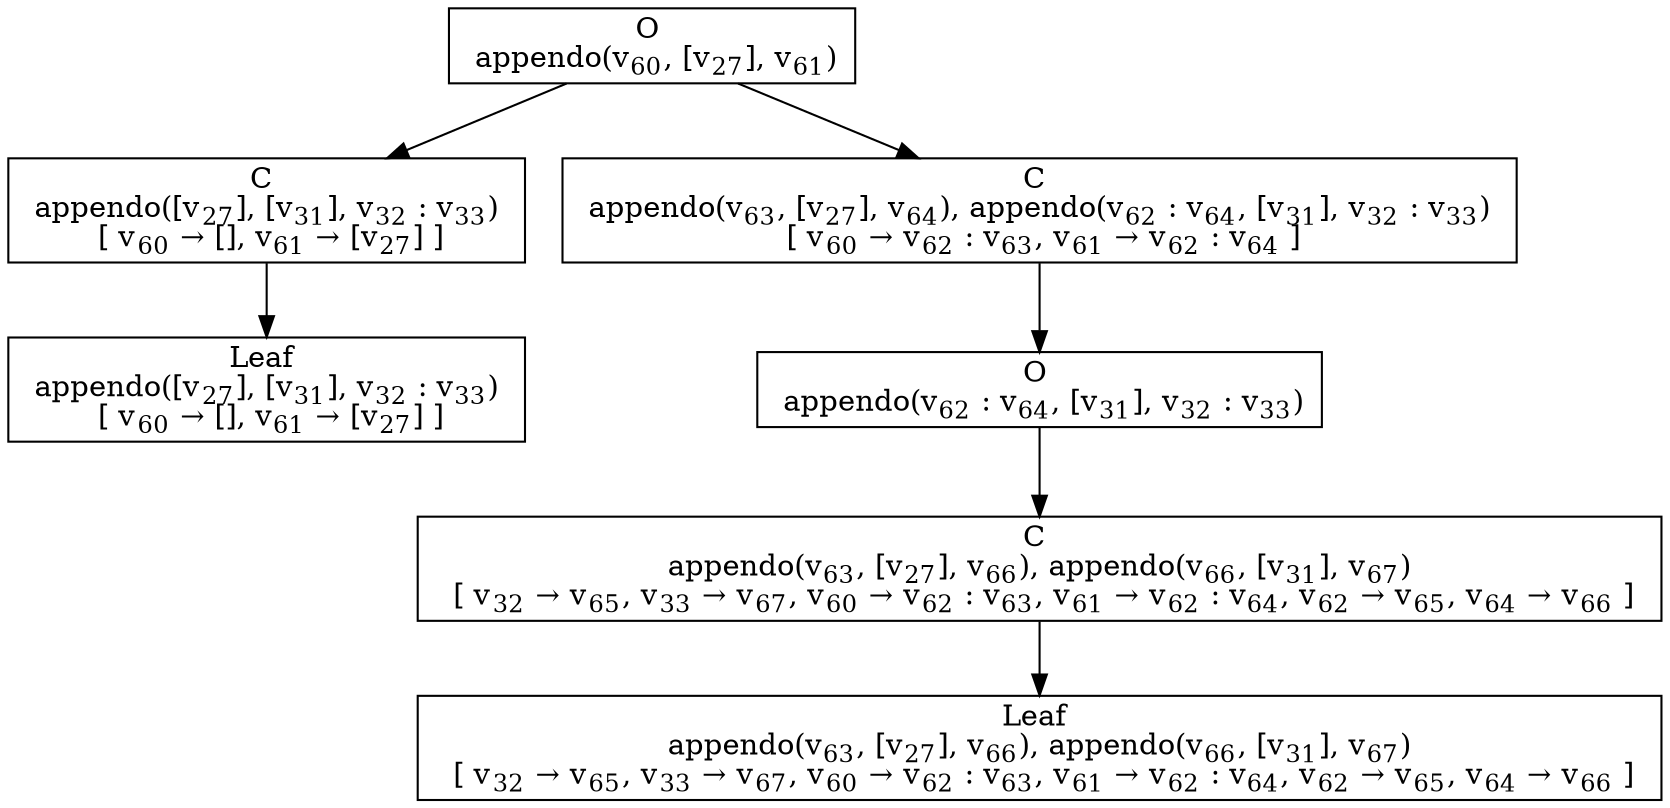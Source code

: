 digraph {
    graph [rankdir=TB
          ,bgcolor=transparent];
    node [shape=box
         ,fillcolor=white
         ,style=filled];
    0 [label=<O <BR/> appendo(v<SUB>60</SUB>, [v<SUB>27</SUB>], v<SUB>61</SUB>)>];
    1 [label=<C <BR/> appendo([v<SUB>27</SUB>], [v<SUB>31</SUB>], v<SUB>32</SUB> : v<SUB>33</SUB>) <BR/>  [ v<SUB>60</SUB> &rarr; [], v<SUB>61</SUB> &rarr; [v<SUB>27</SUB>] ] >];
    2 [label=<C <BR/> appendo(v<SUB>63</SUB>, [v<SUB>27</SUB>], v<SUB>64</SUB>), appendo(v<SUB>62</SUB> : v<SUB>64</SUB>, [v<SUB>31</SUB>], v<SUB>32</SUB> : v<SUB>33</SUB>) <BR/>  [ v<SUB>60</SUB> &rarr; v<SUB>62</SUB> : v<SUB>63</SUB>, v<SUB>61</SUB> &rarr; v<SUB>62</SUB> : v<SUB>64</SUB> ] >];
    3 [label=<Leaf <BR/> appendo([v<SUB>27</SUB>], [v<SUB>31</SUB>], v<SUB>32</SUB> : v<SUB>33</SUB>) <BR/>  [ v<SUB>60</SUB> &rarr; [], v<SUB>61</SUB> &rarr; [v<SUB>27</SUB>] ] >];
    4 [label=<O <BR/> appendo(v<SUB>62</SUB> : v<SUB>64</SUB>, [v<SUB>31</SUB>], v<SUB>32</SUB> : v<SUB>33</SUB>)>];
    5 [label=<C <BR/> appendo(v<SUB>63</SUB>, [v<SUB>27</SUB>], v<SUB>66</SUB>), appendo(v<SUB>66</SUB>, [v<SUB>31</SUB>], v<SUB>67</SUB>) <BR/>  [ v<SUB>32</SUB> &rarr; v<SUB>65</SUB>, v<SUB>33</SUB> &rarr; v<SUB>67</SUB>, v<SUB>60</SUB> &rarr; v<SUB>62</SUB> : v<SUB>63</SUB>, v<SUB>61</SUB> &rarr; v<SUB>62</SUB> : v<SUB>64</SUB>, v<SUB>62</SUB> &rarr; v<SUB>65</SUB>, v<SUB>64</SUB> &rarr; v<SUB>66</SUB> ] >];
    6 [label=<Leaf <BR/> appendo(v<SUB>63</SUB>, [v<SUB>27</SUB>], v<SUB>66</SUB>), appendo(v<SUB>66</SUB>, [v<SUB>31</SUB>], v<SUB>67</SUB>) <BR/>  [ v<SUB>32</SUB> &rarr; v<SUB>65</SUB>, v<SUB>33</SUB> &rarr; v<SUB>67</SUB>, v<SUB>60</SUB> &rarr; v<SUB>62</SUB> : v<SUB>63</SUB>, v<SUB>61</SUB> &rarr; v<SUB>62</SUB> : v<SUB>64</SUB>, v<SUB>62</SUB> &rarr; v<SUB>65</SUB>, v<SUB>64</SUB> &rarr; v<SUB>66</SUB> ] >];
    0 -> 1 [label=""];
    0 -> 2 [label=""];
    1 -> 3 [label=""];
    2 -> 4 [label=""];
    4 -> 5 [label=""];
    5 -> 6 [label=""];
}